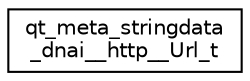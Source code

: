 digraph "Graphical Class Hierarchy"
{
  edge [fontname="Helvetica",fontsize="10",labelfontname="Helvetica",labelfontsize="10"];
  node [fontname="Helvetica",fontsize="10",shape=record];
  rankdir="LR";
  Node1 [label="qt_meta_stringdata\l_dnai__http__Url_t",height=0.2,width=0.4,color="black", fillcolor="white", style="filled",URL="$structqt__meta__stringdata__dnai____http_____url__t.html"];
}
